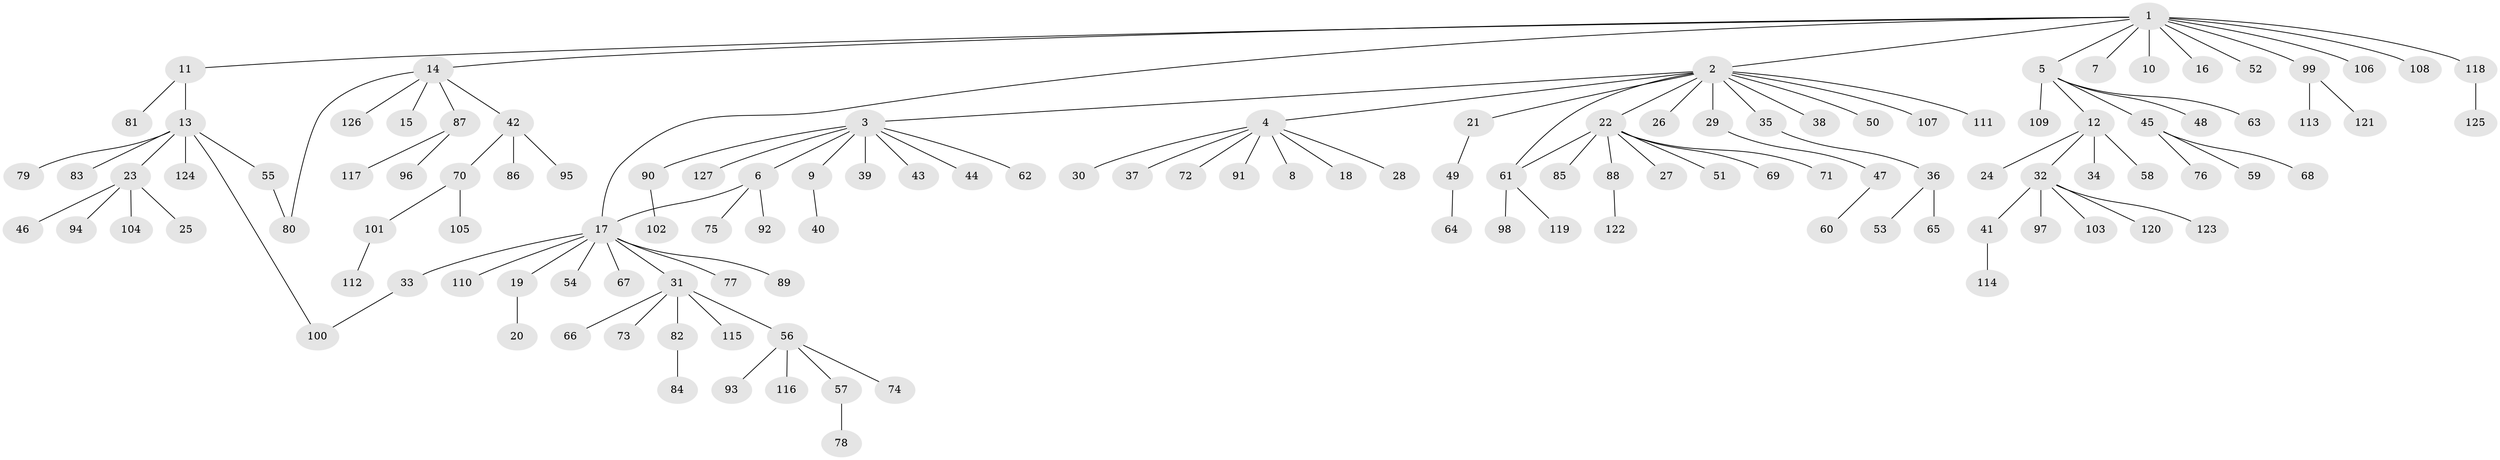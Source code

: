 // Generated by graph-tools (version 1.1) at 2025/01/03/09/25 03:01:38]
// undirected, 127 vertices, 130 edges
graph export_dot {
graph [start="1"]
  node [color=gray90,style=filled];
  1;
  2;
  3;
  4;
  5;
  6;
  7;
  8;
  9;
  10;
  11;
  12;
  13;
  14;
  15;
  16;
  17;
  18;
  19;
  20;
  21;
  22;
  23;
  24;
  25;
  26;
  27;
  28;
  29;
  30;
  31;
  32;
  33;
  34;
  35;
  36;
  37;
  38;
  39;
  40;
  41;
  42;
  43;
  44;
  45;
  46;
  47;
  48;
  49;
  50;
  51;
  52;
  53;
  54;
  55;
  56;
  57;
  58;
  59;
  60;
  61;
  62;
  63;
  64;
  65;
  66;
  67;
  68;
  69;
  70;
  71;
  72;
  73;
  74;
  75;
  76;
  77;
  78;
  79;
  80;
  81;
  82;
  83;
  84;
  85;
  86;
  87;
  88;
  89;
  90;
  91;
  92;
  93;
  94;
  95;
  96;
  97;
  98;
  99;
  100;
  101;
  102;
  103;
  104;
  105;
  106;
  107;
  108;
  109;
  110;
  111;
  112;
  113;
  114;
  115;
  116;
  117;
  118;
  119;
  120;
  121;
  122;
  123;
  124;
  125;
  126;
  127;
  1 -- 2;
  1 -- 5;
  1 -- 7;
  1 -- 10;
  1 -- 11;
  1 -- 14;
  1 -- 16;
  1 -- 17;
  1 -- 52;
  1 -- 99;
  1 -- 106;
  1 -- 108;
  1 -- 118;
  2 -- 3;
  2 -- 4;
  2 -- 21;
  2 -- 22;
  2 -- 26;
  2 -- 29;
  2 -- 35;
  2 -- 38;
  2 -- 50;
  2 -- 61;
  2 -- 107;
  2 -- 111;
  3 -- 6;
  3 -- 9;
  3 -- 39;
  3 -- 43;
  3 -- 44;
  3 -- 62;
  3 -- 90;
  3 -- 127;
  4 -- 8;
  4 -- 18;
  4 -- 28;
  4 -- 30;
  4 -- 37;
  4 -- 72;
  4 -- 91;
  5 -- 12;
  5 -- 45;
  5 -- 48;
  5 -- 63;
  5 -- 109;
  6 -- 17;
  6 -- 75;
  6 -- 92;
  9 -- 40;
  11 -- 13;
  11 -- 81;
  12 -- 24;
  12 -- 32;
  12 -- 34;
  12 -- 58;
  13 -- 23;
  13 -- 55;
  13 -- 79;
  13 -- 83;
  13 -- 100;
  13 -- 124;
  14 -- 15;
  14 -- 42;
  14 -- 80;
  14 -- 87;
  14 -- 126;
  17 -- 19;
  17 -- 31;
  17 -- 33;
  17 -- 54;
  17 -- 67;
  17 -- 77;
  17 -- 89;
  17 -- 110;
  19 -- 20;
  21 -- 49;
  22 -- 27;
  22 -- 51;
  22 -- 61;
  22 -- 69;
  22 -- 71;
  22 -- 85;
  22 -- 88;
  23 -- 25;
  23 -- 46;
  23 -- 94;
  23 -- 104;
  29 -- 47;
  31 -- 56;
  31 -- 66;
  31 -- 73;
  31 -- 82;
  31 -- 115;
  32 -- 41;
  32 -- 97;
  32 -- 103;
  32 -- 120;
  32 -- 123;
  33 -- 100;
  35 -- 36;
  36 -- 53;
  36 -- 65;
  41 -- 114;
  42 -- 70;
  42 -- 86;
  42 -- 95;
  45 -- 59;
  45 -- 68;
  45 -- 76;
  47 -- 60;
  49 -- 64;
  55 -- 80;
  56 -- 57;
  56 -- 74;
  56 -- 93;
  56 -- 116;
  57 -- 78;
  61 -- 98;
  61 -- 119;
  70 -- 101;
  70 -- 105;
  82 -- 84;
  87 -- 96;
  87 -- 117;
  88 -- 122;
  90 -- 102;
  99 -- 113;
  99 -- 121;
  101 -- 112;
  118 -- 125;
}

